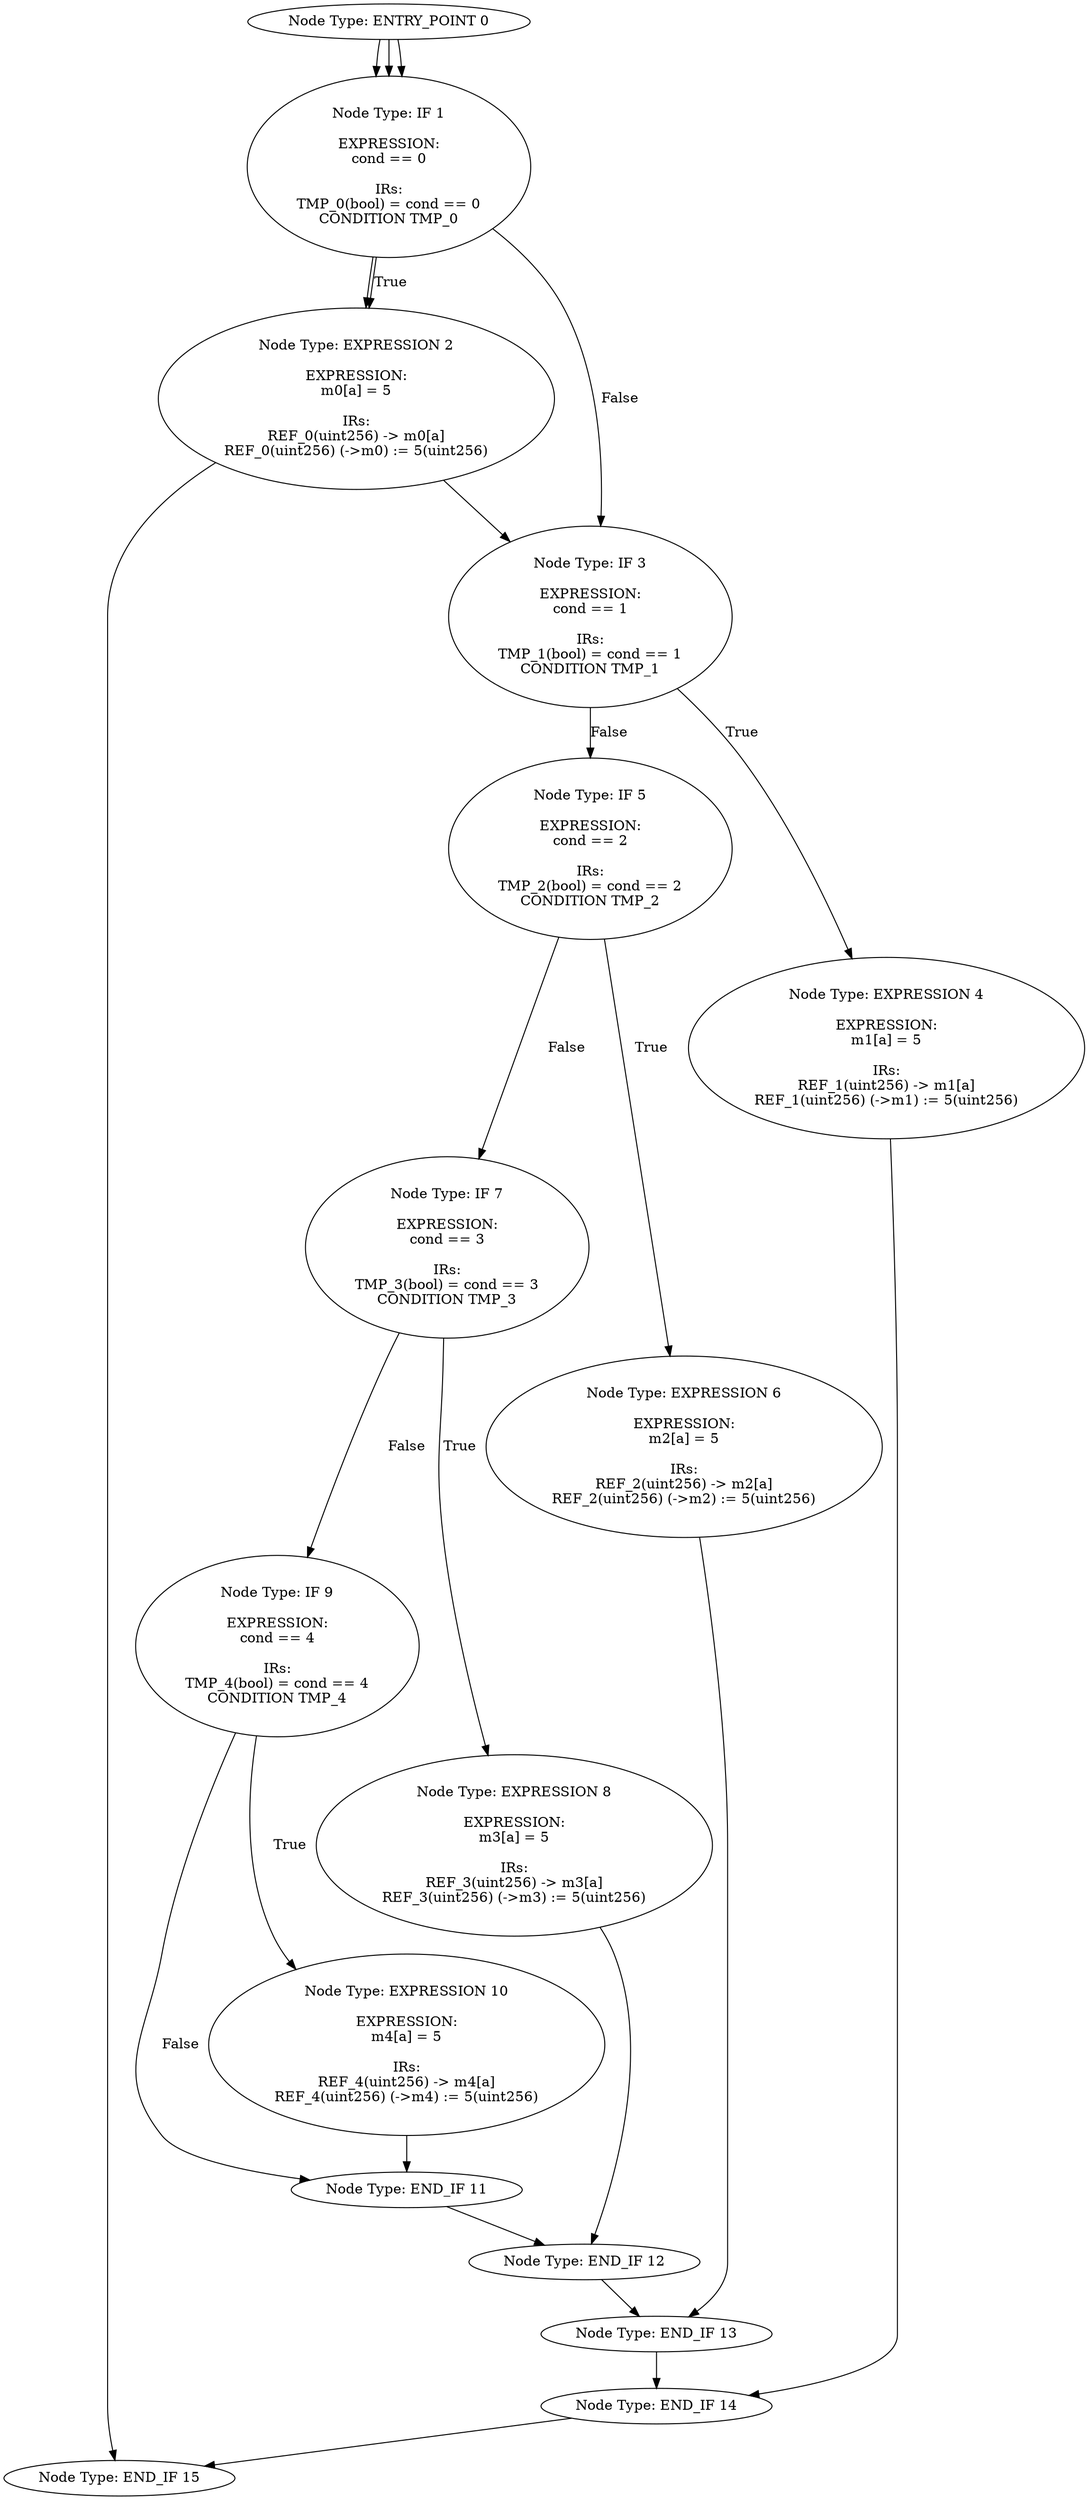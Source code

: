 digraph CFG {
0[label="Node Type: ENTRY_POINT 0
"];
0->1;
1[label="Node Type: EXPRESSION 1

EXPRESSION:
set(a0,cond0)

IRs:
INTERNAL_CALL, MappingPerformance2sets.set(bytes32,uint256)(a0,cond0)"];
1->2;
2[label="Node Type: EXPRESSION 2

EXPRESSION:
set(a1,cond1)

IRs:
INTERNAL_CALL, MappingPerformance2sets.set(bytes32,uint256)(a1,cond1)"];
2->3;
3[label="Node Type: EXPRESSION 3

EXPRESSION:
assert(bool)(m5[a] == 0)

IRs:
REF_5(uint256) -> m5[a]
TMP_7(bool) = REF_5 == 0
TMP_8(None) = SOLIDITY_CALL assert(bool)(TMP_7)"];
0[label="Node Type: ENTRY_POINT 0
"];
0->1;
1[label="Node Type: EXPRESSION 1

EXPRESSION:
b = 10

IRs:
b(uint256) := 10(uint256)"];
0[label="Node Type: ENTRY_POINT 0
"];
0->1;
1[label="Node Type: IF 1

EXPRESSION:
cond == 0

IRs:
TMP_0(bool) = cond == 0
CONDITION TMP_0"];
1->2[label="True"];
1->3[label="False"];
2[label="Node Type: EXPRESSION 2

EXPRESSION:
m0[a] = 5

IRs:
REF_0(uint256) -> m0[a]
REF_0(uint256) (->m0) := 5(uint256)"];
2->15;
3[label="Node Type: IF 3

EXPRESSION:
cond == 1

IRs:
TMP_1(bool) = cond == 1
CONDITION TMP_1"];
3->4[label="True"];
3->5[label="False"];
4[label="Node Type: EXPRESSION 4

EXPRESSION:
m1[a] = 5

IRs:
REF_1(uint256) -> m1[a]
REF_1(uint256) (->m1) := 5(uint256)"];
4->14;
5[label="Node Type: IF 5

EXPRESSION:
cond == 2

IRs:
TMP_2(bool) = cond == 2
CONDITION TMP_2"];
5->6[label="True"];
5->7[label="False"];
6[label="Node Type: EXPRESSION 6

EXPRESSION:
m2[a] = 5

IRs:
REF_2(uint256) -> m2[a]
REF_2(uint256) (->m2) := 5(uint256)"];
6->13;
7[label="Node Type: IF 7

EXPRESSION:
cond == 3

IRs:
TMP_3(bool) = cond == 3
CONDITION TMP_3"];
7->8[label="True"];
7->9[label="False"];
8[label="Node Type: EXPRESSION 8

EXPRESSION:
m3[a] = 5

IRs:
REF_3(uint256) -> m3[a]
REF_3(uint256) (->m3) := 5(uint256)"];
8->12;
9[label="Node Type: IF 9

EXPRESSION:
cond == 4

IRs:
TMP_4(bool) = cond == 4
CONDITION TMP_4"];
9->10[label="True"];
9->11[label="False"];
10[label="Node Type: EXPRESSION 10

EXPRESSION:
m4[a] = 5

IRs:
REF_4(uint256) -> m4[a]
REF_4(uint256) (->m4) := 5(uint256)"];
10->11;
11[label="Node Type: END_IF 11
"];
11->12;
12[label="Node Type: END_IF 12
"];
12->13;
13[label="Node Type: END_IF 13
"];
13->14;
14[label="Node Type: END_IF 14
"];
14->15;
15[label="Node Type: END_IF 15
"];
}
